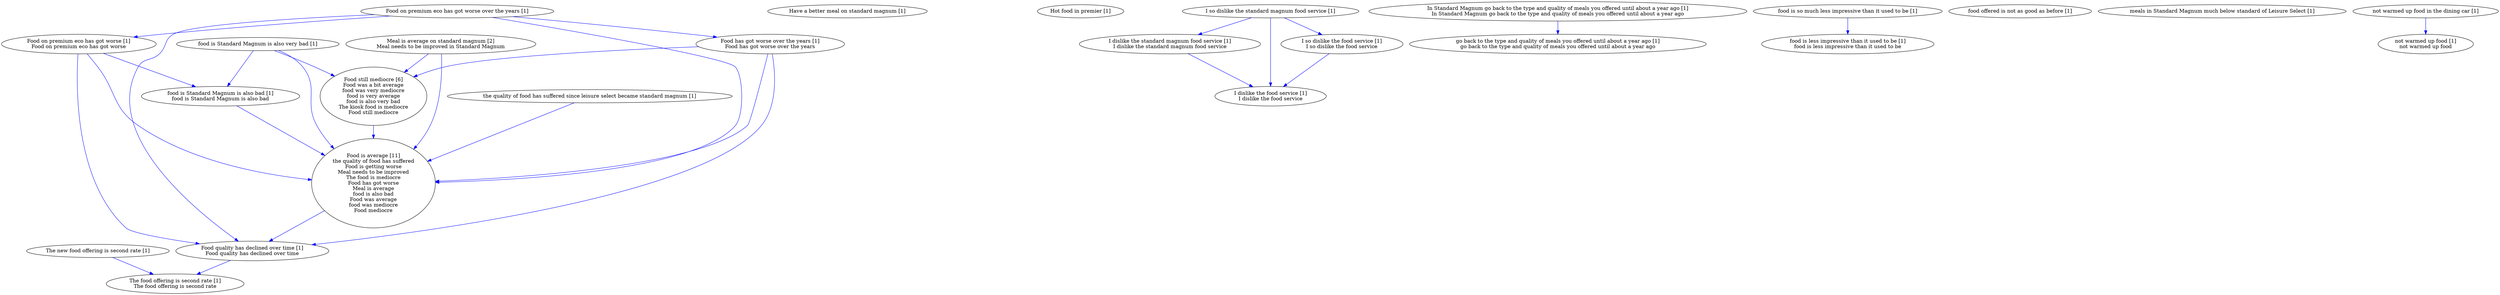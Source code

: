 digraph collapsedGraph {
"Food still mediocre [6]\nFood was a bit average\nfood was very mediocre\nfood is very average\nfood is also very bad\nThe kiosk food is mediocre\nFood still mediocre""Food is average [11]\nthe quality of food has suffered\nFood is getting worse\nMeal needs to be improved\nThe food is mediocre\nFood has got worse\nMeal is average\nfood is also bad\nFood was average\nfood was mediocre\nFood mediocre""Meal is average on standard magnum [2]\nMeal needs to be improved in Standard Magnum""Food quality has declined over time [1]\nFood quality has declined over time""Food on premium eco has got worse over the years [1]""Food on premium eco has got worse [1]\nFood on premium eco has got worse""Food has got worse over the years [1]\nFood has got worse over the years""Have a better meal on standard magnum [1]""Hot food in premier [1]""I so dislike the standard magnum food service [1]""I dislike the standard magnum food service [1]\nI dislike the standard magnum food service""I dislike the food service [1]\nI dislike the food service""I so dislike the food service [1]\nI so dislike the food service""In Standard Magnum go back to the type and quality of meals you offered until about a year ago [1]\nIn Standard Magnum go back to the type and quality of meals you offered until about a year ago""go back to the type and quality of meals you offered until about a year ago [1]\ngo back to the type and quality of meals you offered until about a year ago""The new food offering is second rate [1]""The food offering is second rate [1]\nThe food offering is second rate""food is Standard Magnum is also very bad [1]""food is Standard Magnum is also bad [1]\nfood is Standard Magnum is also bad""food is so much less impressive than it used to be [1]""food is less impressive than it used to be [1]\nfood is less impressive than it used to be""food offered is not as good as before [1]""meals in Standard Magnum much below standard of Leisure Select [1]""not warmed up food in the dining car [1]""not warmed up food [1]\nnot warmed up food""the quality of food has suffered since leisure select became standard magnum [1]""Food still mediocre [6]\nFood was a bit average\nfood was very mediocre\nfood is very average\nfood is also very bad\nThe kiosk food is mediocre\nFood still mediocre" -> "Food is average [11]\nthe quality of food has suffered\nFood is getting worse\nMeal needs to be improved\nThe food is mediocre\nFood has got worse\nMeal is average\nfood is also bad\nFood was average\nfood was mediocre\nFood mediocre" [color=blue]
"Food on premium eco has got worse over the years [1]" -> "Food on premium eco has got worse [1]\nFood on premium eco has got worse" [color=blue]
"Food on premium eco has got worse over the years [1]" -> "Food has got worse over the years [1]\nFood has got worse over the years" [color=blue]
"Food is average [11]\nthe quality of food has suffered\nFood is getting worse\nMeal needs to be improved\nThe food is mediocre\nFood has got worse\nMeal is average\nfood is also bad\nFood was average\nfood was mediocre\nFood mediocre" -> "Food quality has declined over time [1]\nFood quality has declined over time" [color=blue]
"Food on premium eco has got worse over the years [1]" -> "Food is average [11]\nthe quality of food has suffered\nFood is getting worse\nMeal needs to be improved\nThe food is mediocre\nFood has got worse\nMeal is average\nfood is also bad\nFood was average\nfood was mediocre\nFood mediocre" [color=blue]
"Food on premium eco has got worse over the years [1]" -> "Food quality has declined over time [1]\nFood quality has declined over time" [color=blue]
"Food on premium eco has got worse [1]\nFood on premium eco has got worse" -> "Food is average [11]\nthe quality of food has suffered\nFood is getting worse\nMeal needs to be improved\nThe food is mediocre\nFood has got worse\nMeal is average\nfood is also bad\nFood was average\nfood was mediocre\nFood mediocre" [color=blue]
"Food on premium eco has got worse [1]\nFood on premium eco has got worse" -> "Food quality has declined over time [1]\nFood quality has declined over time" [color=blue]
"Food has got worse over the years [1]\nFood has got worse over the years" -> "Food is average [11]\nthe quality of food has suffered\nFood is getting worse\nMeal needs to be improved\nThe food is mediocre\nFood has got worse\nMeal is average\nfood is also bad\nFood was average\nfood was mediocre\nFood mediocre" [color=blue]
"Food has got worse over the years [1]\nFood has got worse over the years" -> "Food quality has declined over time [1]\nFood quality has declined over time" [color=blue]
"I so dislike the standard magnum food service [1]" -> "I dislike the standard magnum food service [1]\nI dislike the standard magnum food service" [color=blue]
"I dislike the standard magnum food service [1]\nI dislike the standard magnum food service" -> "I dislike the food service [1]\nI dislike the food service" [color=blue]
"I so dislike the standard magnum food service [1]" -> "I so dislike the food service [1]\nI so dislike the food service" [color=blue]
"I so dislike the food service [1]\nI so dislike the food service" -> "I dislike the food service [1]\nI dislike the food service" [color=blue]
"I so dislike the standard magnum food service [1]" -> "I dislike the food service [1]\nI dislike the food service" [color=blue]
"In Standard Magnum go back to the type and quality of meals you offered until about a year ago [1]\nIn Standard Magnum go back to the type and quality of meals you offered until about a year ago" -> "go back to the type and quality of meals you offered until about a year ago [1]\ngo back to the type and quality of meals you offered until about a year ago" [color=blue]
"Meal is average on standard magnum [2]\nMeal needs to be improved in Standard Magnum" -> "Food is average [11]\nthe quality of food has suffered\nFood is getting worse\nMeal needs to be improved\nThe food is mediocre\nFood has got worse\nMeal is average\nfood is also bad\nFood was average\nfood was mediocre\nFood mediocre" [color=blue]
"The new food offering is second rate [1]" -> "The food offering is second rate [1]\nThe food offering is second rate" [color=blue]
"Food quality has declined over time [1]\nFood quality has declined over time" -> "The food offering is second rate [1]\nThe food offering is second rate" [color=blue]
"food is Standard Magnum is also very bad [1]" -> "food is Standard Magnum is also bad [1]\nfood is Standard Magnum is also bad" [color=blue]
"food is Standard Magnum is also very bad [1]" -> "Food still mediocre [6]\nFood was a bit average\nfood was very mediocre\nfood is very average\nfood is also very bad\nThe kiosk food is mediocre\nFood still mediocre" [color=blue]
"Food has got worse over the years [1]\nFood has got worse over the years" -> "Food still mediocre [6]\nFood was a bit average\nfood was very mediocre\nfood is very average\nfood is also very bad\nThe kiosk food is mediocre\nFood still mediocre" [color=blue]
"Food on premium eco has got worse [1]\nFood on premium eco has got worse" -> "food is Standard Magnum is also bad [1]\nfood is Standard Magnum is also bad" [color=blue]
"Meal is average on standard magnum [2]\nMeal needs to be improved in Standard Magnum" -> "Food still mediocre [6]\nFood was a bit average\nfood was very mediocre\nfood is very average\nfood is also very bad\nThe kiosk food is mediocre\nFood still mediocre" [color=blue]
"food is Standard Magnum is also very bad [1]" -> "Food is average [11]\nthe quality of food has suffered\nFood is getting worse\nMeal needs to be improved\nThe food is mediocre\nFood has got worse\nMeal is average\nfood is also bad\nFood was average\nfood was mediocre\nFood mediocre" [color=blue]
"food is Standard Magnum is also bad [1]\nfood is Standard Magnum is also bad" -> "Food is average [11]\nthe quality of food has suffered\nFood is getting worse\nMeal needs to be improved\nThe food is mediocre\nFood has got worse\nMeal is average\nfood is also bad\nFood was average\nfood was mediocre\nFood mediocre" [color=blue]
"food is so much less impressive than it used to be [1]" -> "food is less impressive than it used to be [1]\nfood is less impressive than it used to be" [color=blue]
"not warmed up food in the dining car [1]" -> "not warmed up food [1]\nnot warmed up food" [color=blue]
"the quality of food has suffered since leisure select became standard magnum [1]" -> "Food is average [11]\nthe quality of food has suffered\nFood is getting worse\nMeal needs to be improved\nThe food is mediocre\nFood has got worse\nMeal is average\nfood is also bad\nFood was average\nfood was mediocre\nFood mediocre" [color=blue]
}